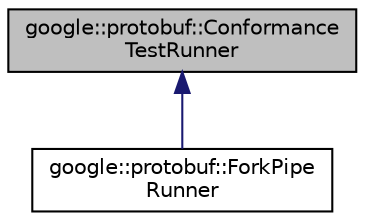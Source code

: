 digraph "google::protobuf::ConformanceTestRunner"
{
 // LATEX_PDF_SIZE
  edge [fontname="Helvetica",fontsize="10",labelfontname="Helvetica",labelfontsize="10"];
  node [fontname="Helvetica",fontsize="10",shape=record];
  Node1 [label="google::protobuf::Conformance\lTestRunner",height=0.2,width=0.4,color="black", fillcolor="grey75", style="filled", fontcolor="black",tooltip=" "];
  Node1 -> Node2 [dir="back",color="midnightblue",fontsize="10",style="solid",fontname="Helvetica"];
  Node2 [label="google::protobuf::ForkPipe\lRunner",height=0.2,width=0.4,color="black", fillcolor="white", style="filled",URL="$classgoogle_1_1protobuf_1_1ForkPipeRunner.html",tooltip=" "];
}
